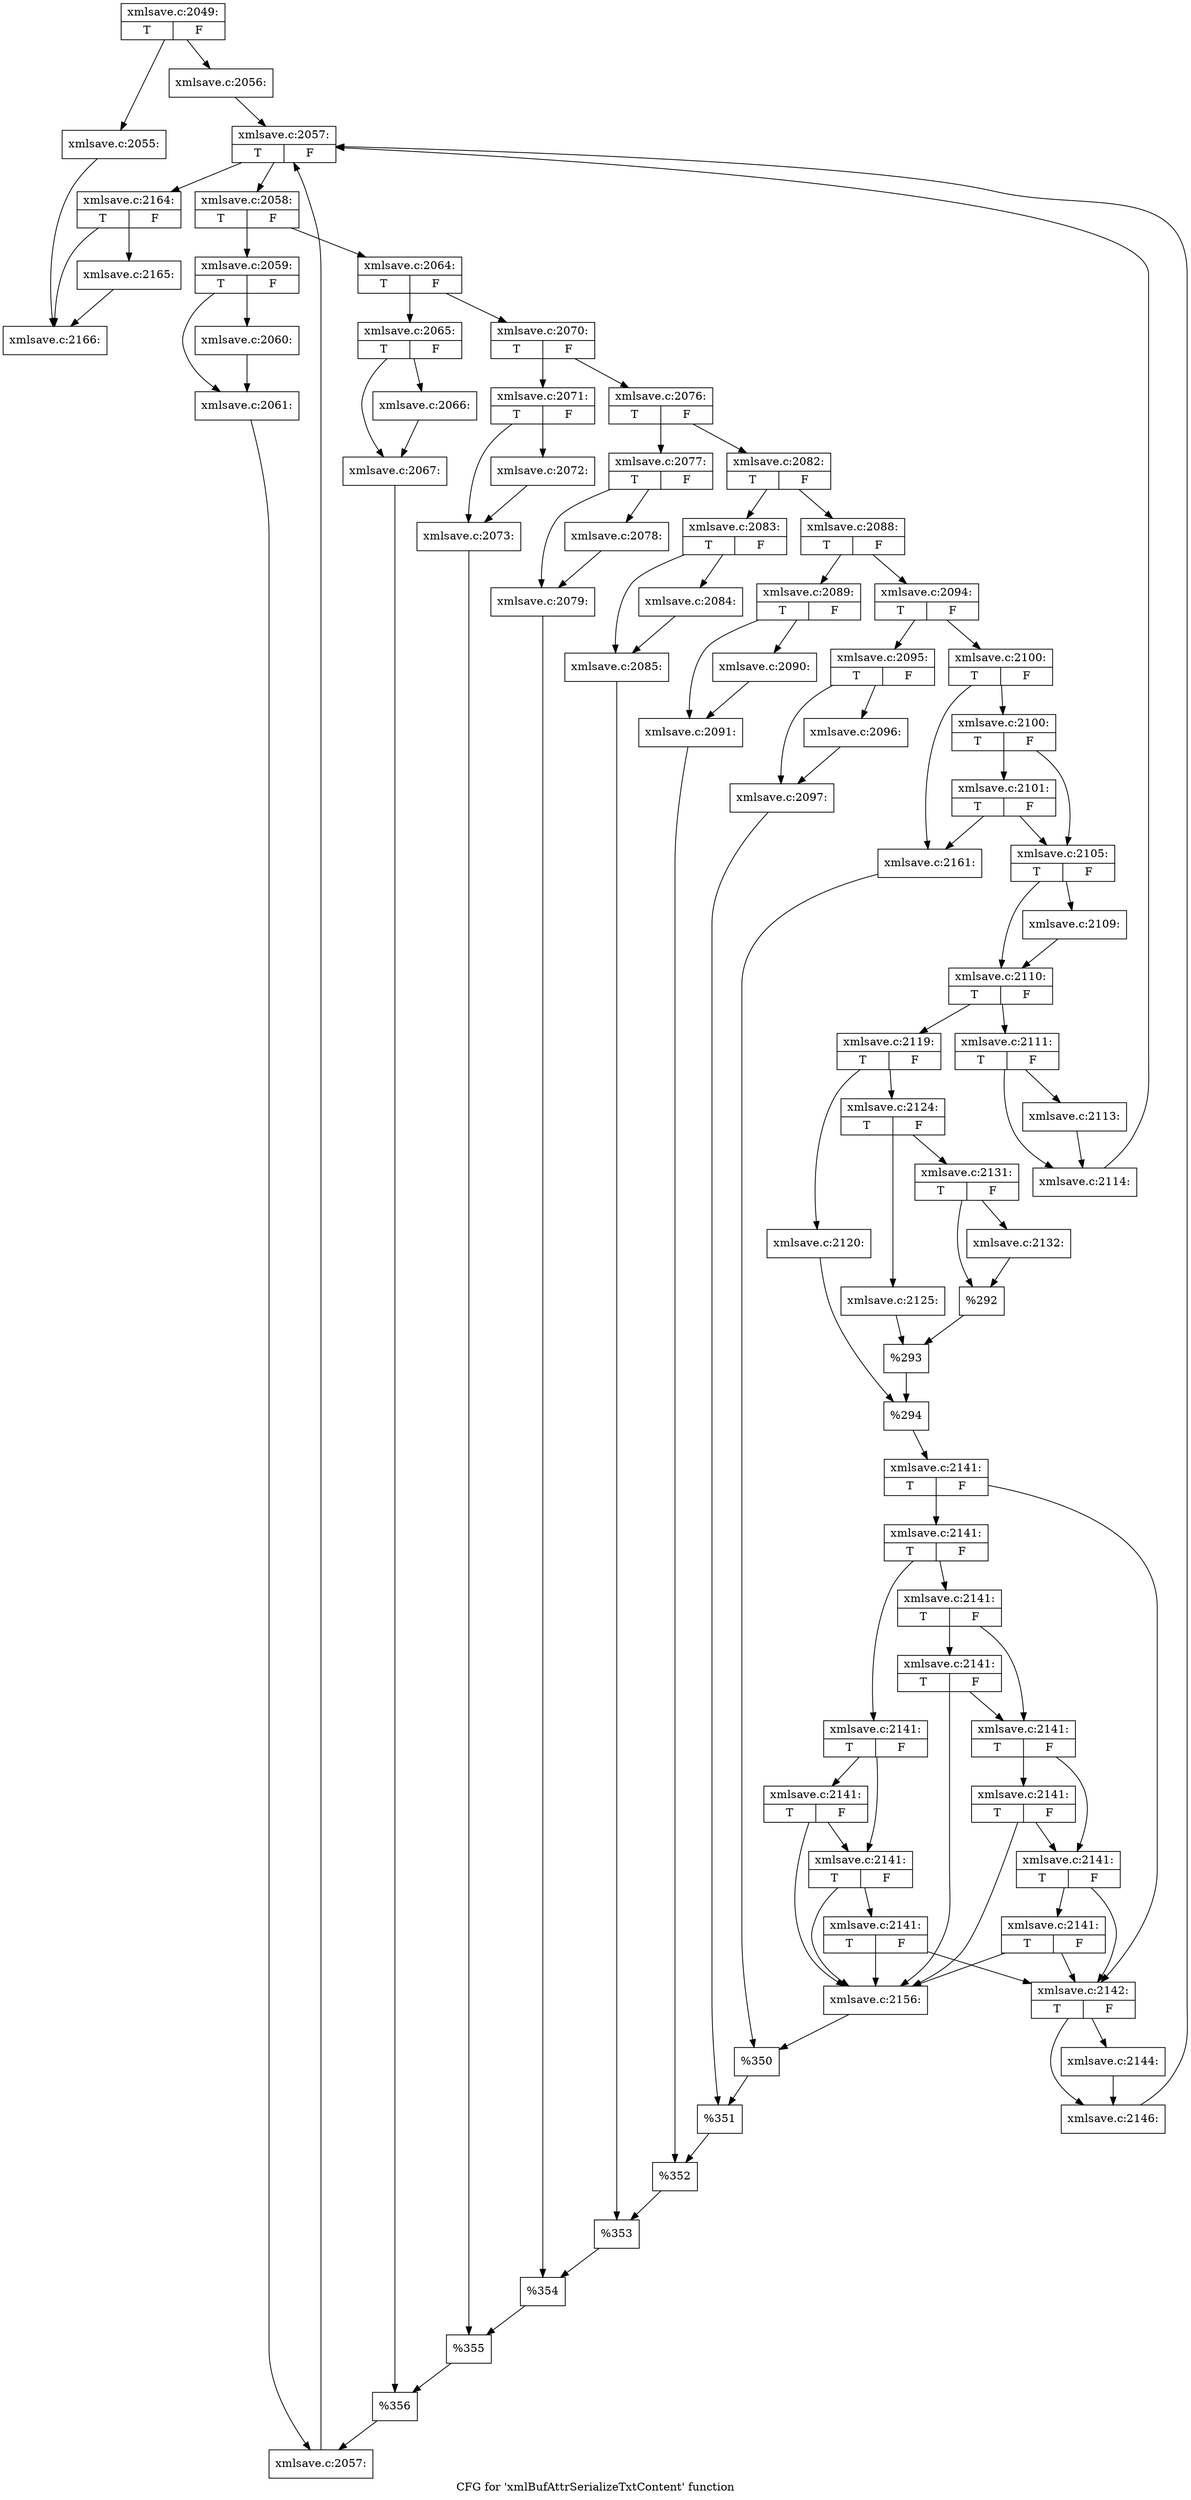 digraph "CFG for 'xmlBufAttrSerializeTxtContent' function" {
	label="CFG for 'xmlBufAttrSerializeTxtContent' function";

	Node0x5668c80 [shape=record,label="{xmlsave.c:2049:|{<s0>T|<s1>F}}"];
	Node0x5668c80 -> Node0x570f480;
	Node0x5668c80 -> Node0x570f4d0;
	Node0x570f480 [shape=record,label="{xmlsave.c:2055:}"];
	Node0x570f480 -> Node0x5746920;
	Node0x570f4d0 [shape=record,label="{xmlsave.c:2056:}"];
	Node0x570f4d0 -> Node0x570fa90;
	Node0x570fa90 [shape=record,label="{xmlsave.c:2057:|{<s0>T|<s1>F}}"];
	Node0x570fa90 -> Node0x570ff40;
	Node0x570fa90 -> Node0x570fcb0;
	Node0x570ff40 [shape=record,label="{xmlsave.c:2058:|{<s0>T|<s1>F}}"];
	Node0x570ff40 -> Node0x5710130;
	Node0x570ff40 -> Node0x57101d0;
	Node0x5710130 [shape=record,label="{xmlsave.c:2059:|{<s0>T|<s1>F}}"];
	Node0x5710130 -> Node0x57105e0;
	Node0x5710130 -> Node0x5710630;
	Node0x57105e0 [shape=record,label="{xmlsave.c:2060:}"];
	Node0x57105e0 -> Node0x5710630;
	Node0x5710630 [shape=record,label="{xmlsave.c:2061:}"];
	Node0x5710630 -> Node0x5710180;
	Node0x57101d0 [shape=record,label="{xmlsave.c:2064:|{<s0>T|<s1>F}}"];
	Node0x57101d0 -> Node0x57111d0;
	Node0x57101d0 -> Node0x5711d70;
	Node0x57111d0 [shape=record,label="{xmlsave.c:2065:|{<s0>T|<s1>F}}"];
	Node0x57111d0 -> Node0x57121a0;
	Node0x57111d0 -> Node0x57121f0;
	Node0x57121a0 [shape=record,label="{xmlsave.c:2066:}"];
	Node0x57121a0 -> Node0x57121f0;
	Node0x57121f0 [shape=record,label="{xmlsave.c:2067:}"];
	Node0x57121f0 -> Node0x5711500;
	Node0x5711d70 [shape=record,label="{xmlsave.c:2070:|{<s0>T|<s1>F}}"];
	Node0x5711d70 -> Node0x5713140;
	Node0x5711d70 -> Node0x57131e0;
	Node0x5713140 [shape=record,label="{xmlsave.c:2071:|{<s0>T|<s1>F}}"];
	Node0x5713140 -> Node0x5713610;
	Node0x5713140 -> Node0x5713660;
	Node0x5713610 [shape=record,label="{xmlsave.c:2072:}"];
	Node0x5713610 -> Node0x5713660;
	Node0x5713660 [shape=record,label="{xmlsave.c:2073:}"];
	Node0x5713660 -> Node0x5713190;
	Node0x57131e0 [shape=record,label="{xmlsave.c:2076:|{<s0>T|<s1>F}}"];
	Node0x57131e0 -> Node0x5711130;
	Node0x57131e0 -> Node0x5657930;
	Node0x5711130 [shape=record,label="{xmlsave.c:2077:|{<s0>T|<s1>F}}"];
	Node0x5711130 -> Node0x5715110;
	Node0x5711130 -> Node0x5715160;
	Node0x5715110 [shape=record,label="{xmlsave.c:2078:}"];
	Node0x5715110 -> Node0x5715160;
	Node0x5715160 [shape=record,label="{xmlsave.c:2079:}"];
	Node0x5715160 -> Node0x56578e0;
	Node0x5657930 [shape=record,label="{xmlsave.c:2082:|{<s0>T|<s1>F}}"];
	Node0x5657930 -> Node0x5716430;
	Node0x5657930 -> Node0x57164d0;
	Node0x5716430 [shape=record,label="{xmlsave.c:2083:|{<s0>T|<s1>F}}"];
	Node0x5716430 -> Node0x56f2a20;
	Node0x5716430 -> Node0x5716a50;
	Node0x56f2a20 [shape=record,label="{xmlsave.c:2084:}"];
	Node0x56f2a20 -> Node0x5716a50;
	Node0x5716a50 [shape=record,label="{xmlsave.c:2085:}"];
	Node0x5716a50 -> Node0x5716480;
	Node0x57164d0 [shape=record,label="{xmlsave.c:2088:|{<s0>T|<s1>F}}"];
	Node0x57164d0 -> Node0x56f50f0;
	Node0x57164d0 -> Node0x56f5190;
	Node0x56f50f0 [shape=record,label="{xmlsave.c:2089:|{<s0>T|<s1>F}}"];
	Node0x56f50f0 -> Node0x56f5680;
	Node0x56f50f0 -> Node0x56f56d0;
	Node0x56f5680 [shape=record,label="{xmlsave.c:2090:}"];
	Node0x56f5680 -> Node0x56f56d0;
	Node0x56f56d0 [shape=record,label="{xmlsave.c:2091:}"];
	Node0x56f56d0 -> Node0x56f5140;
	Node0x56f5190 [shape=record,label="{xmlsave.c:2094:|{<s0>T|<s1>F}}"];
	Node0x56f5190 -> Node0x571afe0;
	Node0x56f5190 -> Node0x571b080;
	Node0x571afe0 [shape=record,label="{xmlsave.c:2095:|{<s0>T|<s1>F}}"];
	Node0x571afe0 -> Node0x571b570;
	Node0x571afe0 -> Node0x571b5c0;
	Node0x571b570 [shape=record,label="{xmlsave.c:2096:}"];
	Node0x571b570 -> Node0x571b5c0;
	Node0x571b5c0 [shape=record,label="{xmlsave.c:2097:}"];
	Node0x571b5c0 -> Node0x571b030;
	Node0x571b080 [shape=record,label="{xmlsave.c:2100:|{<s0>T|<s1>F}}"];
	Node0x571b080 -> Node0x571c760;
	Node0x571b080 -> Node0x571c710;
	Node0x571c760 [shape=record,label="{xmlsave.c:2100:|{<s0>T|<s1>F}}"];
	Node0x571c760 -> Node0x571c670;
	Node0x571c760 -> Node0x571cb70;
	Node0x571cb70 [shape=record,label="{xmlsave.c:2101:|{<s0>T|<s1>F}}"];
	Node0x571cb70 -> Node0x571c670;
	Node0x571cb70 -> Node0x571c710;
	Node0x571c670 [shape=record,label="{xmlsave.c:2105:|{<s0>T|<s1>F}}"];
	Node0x571c670 -> Node0x571dcb0;
	Node0x571c670 -> Node0x571dd00;
	Node0x571dcb0 [shape=record,label="{xmlsave.c:2109:}"];
	Node0x571dcb0 -> Node0x571dd00;
	Node0x571dd00 [shape=record,label="{xmlsave.c:2110:|{<s0>T|<s1>F}}"];
	Node0x571dd00 -> Node0x571e580;
	Node0x571dd00 -> Node0x571e620;
	Node0x571e580 [shape=record,label="{xmlsave.c:2111:|{<s0>T|<s1>F}}"];
	Node0x571e580 -> Node0x572cf10;
	Node0x571e580 -> Node0x5724370;
	Node0x572cf10 [shape=record,label="{xmlsave.c:2113:}"];
	Node0x572cf10 -> Node0x5724370;
	Node0x5724370 [shape=record,label="{xmlsave.c:2114:}"];
	Node0x5724370 -> Node0x570fa90;
	Node0x571e620 [shape=record,label="{xmlsave.c:2119:|{<s0>T|<s1>F}}"];
	Node0x571e620 -> Node0x5724eb0;
	Node0x571e620 -> Node0x5725df0;
	Node0x5724eb0 [shape=record,label="{xmlsave.c:2120:}"];
	Node0x5724eb0 -> Node0x57251e0;
	Node0x5725df0 [shape=record,label="{xmlsave.c:2124:|{<s0>T|<s1>F}}"];
	Node0x5725df0 -> Node0x573f280;
	Node0x5725df0 -> Node0x573f320;
	Node0x573f280 [shape=record,label="{xmlsave.c:2125:}"];
	Node0x573f280 -> Node0x573f2d0;
	Node0x573f320 [shape=record,label="{xmlsave.c:2131:|{<s0>T|<s1>F}}"];
	Node0x573f320 -> Node0x5740a60;
	Node0x573f320 -> Node0x5740ab0;
	Node0x5740a60 [shape=record,label="{xmlsave.c:2132:}"];
	Node0x5740a60 -> Node0x5740ab0;
	Node0x5740ab0 [shape=record,label="{%292}"];
	Node0x5740ab0 -> Node0x573f2d0;
	Node0x573f2d0 [shape=record,label="{%293}"];
	Node0x573f2d0 -> Node0x57251e0;
	Node0x57251e0 [shape=record,label="{%294}"];
	Node0x57251e0 -> Node0x571e5d0;
	Node0x571e5d0 [shape=record,label="{xmlsave.c:2141:|{<s0>T|<s1>F}}"];
	Node0x571e5d0 -> Node0x57429a0;
	Node0x571e5d0 -> Node0x5742a40;
	Node0x5742a40 [shape=record,label="{xmlsave.c:2141:|{<s0>T|<s1>F}}"];
	Node0x5742a40 -> Node0x5742d20;
	Node0x5742a40 -> Node0x5742d70;
	Node0x5742d20 [shape=record,label="{xmlsave.c:2141:|{<s0>T|<s1>F}}"];
	Node0x5742d20 -> Node0x5743040;
	Node0x5742d20 -> Node0x5742ff0;
	Node0x5743040 [shape=record,label="{xmlsave.c:2141:|{<s0>T|<s1>F}}"];
	Node0x5743040 -> Node0x57429f0;
	Node0x5743040 -> Node0x5742ff0;
	Node0x5742ff0 [shape=record,label="{xmlsave.c:2141:|{<s0>T|<s1>F}}"];
	Node0x5742ff0 -> Node0x57429f0;
	Node0x5742ff0 -> Node0x5742fa0;
	Node0x5742fa0 [shape=record,label="{xmlsave.c:2141:|{<s0>T|<s1>F}}"];
	Node0x5742fa0 -> Node0x57429f0;
	Node0x5742fa0 -> Node0x57429a0;
	Node0x5742d70 [shape=record,label="{xmlsave.c:2141:|{<s0>T|<s1>F}}"];
	Node0x5742d70 -> Node0x5743730;
	Node0x5742d70 -> Node0x57436e0;
	Node0x5743730 [shape=record,label="{xmlsave.c:2141:|{<s0>T|<s1>F}}"];
	Node0x5743730 -> Node0x57429f0;
	Node0x5743730 -> Node0x57436e0;
	Node0x57436e0 [shape=record,label="{xmlsave.c:2141:|{<s0>T|<s1>F}}"];
	Node0x57436e0 -> Node0x5743aa0;
	Node0x57436e0 -> Node0x5743690;
	Node0x5743aa0 [shape=record,label="{xmlsave.c:2141:|{<s0>T|<s1>F}}"];
	Node0x5743aa0 -> Node0x57429f0;
	Node0x5743aa0 -> Node0x5743690;
	Node0x5743690 [shape=record,label="{xmlsave.c:2141:|{<s0>T|<s1>F}}"];
	Node0x5743690 -> Node0x5743e50;
	Node0x5743690 -> Node0x57429a0;
	Node0x5743e50 [shape=record,label="{xmlsave.c:2141:|{<s0>T|<s1>F}}"];
	Node0x5743e50 -> Node0x57429f0;
	Node0x5743e50 -> Node0x57429a0;
	Node0x57429a0 [shape=record,label="{xmlsave.c:2142:|{<s0>T|<s1>F}}"];
	Node0x57429a0 -> Node0x57445e0;
	Node0x57429a0 -> Node0x5744630;
	Node0x57445e0 [shape=record,label="{xmlsave.c:2144:}"];
	Node0x57445e0 -> Node0x5744630;
	Node0x5744630 [shape=record,label="{xmlsave.c:2146:}"];
	Node0x5744630 -> Node0x570fa90;
	Node0x57429f0 [shape=record,label="{xmlsave.c:2156:}"];
	Node0x57429f0 -> Node0x571c6c0;
	Node0x571c710 [shape=record,label="{xmlsave.c:2161:}"];
	Node0x571c710 -> Node0x571c6c0;
	Node0x571c6c0 [shape=record,label="{%350}"];
	Node0x571c6c0 -> Node0x571b030;
	Node0x571b030 [shape=record,label="{%351}"];
	Node0x571b030 -> Node0x56f5140;
	Node0x56f5140 [shape=record,label="{%352}"];
	Node0x56f5140 -> Node0x5716480;
	Node0x5716480 [shape=record,label="{%353}"];
	Node0x5716480 -> Node0x56578e0;
	Node0x56578e0 [shape=record,label="{%354}"];
	Node0x56578e0 -> Node0x5713190;
	Node0x5713190 [shape=record,label="{%355}"];
	Node0x5713190 -> Node0x5711500;
	Node0x5711500 [shape=record,label="{%356}"];
	Node0x5711500 -> Node0x5710180;
	Node0x5710180 [shape=record,label="{xmlsave.c:2057:}"];
	Node0x5710180 -> Node0x570fa90;
	Node0x570fcb0 [shape=record,label="{xmlsave.c:2164:|{<s0>T|<s1>F}}"];
	Node0x570fcb0 -> Node0x57468d0;
	Node0x570fcb0 -> Node0x5746920;
	Node0x57468d0 [shape=record,label="{xmlsave.c:2165:}"];
	Node0x57468d0 -> Node0x5746920;
	Node0x5746920 [shape=record,label="{xmlsave.c:2166:}"];
}

